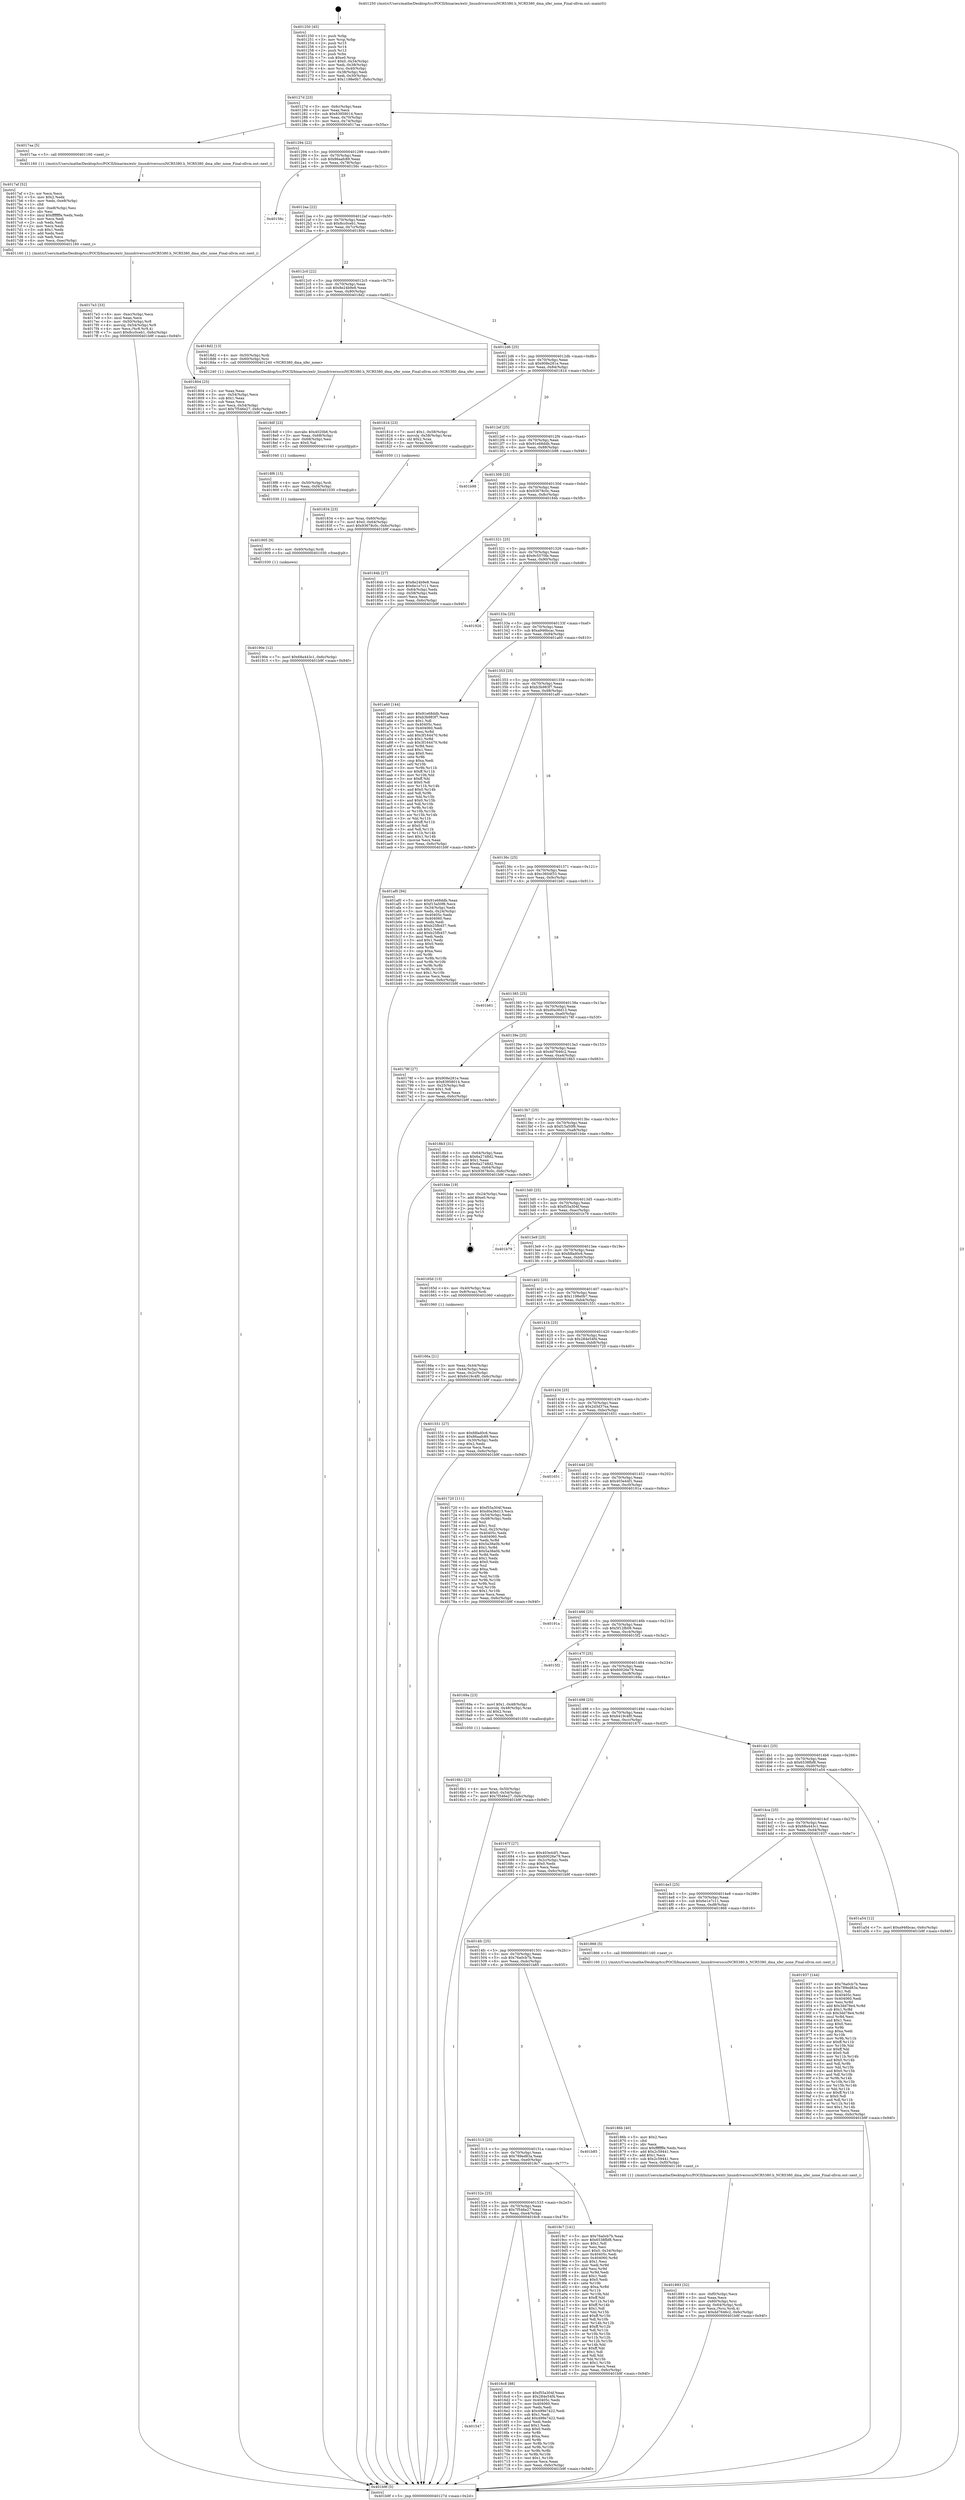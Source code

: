 digraph "0x401250" {
  label = "0x401250 (/mnt/c/Users/mathe/Desktop/tcc/POCII/binaries/extr_linuxdriversscsiNCR5380.h_NCR5380_dma_xfer_none_Final-ollvm.out::main(0))"
  labelloc = "t"
  node[shape=record]

  Entry [label="",width=0.3,height=0.3,shape=circle,fillcolor=black,style=filled]
  "0x40127d" [label="{
     0x40127d [23]\l
     | [instrs]\l
     &nbsp;&nbsp;0x40127d \<+3\>: mov -0x6c(%rbp),%eax\l
     &nbsp;&nbsp;0x401280 \<+2\>: mov %eax,%ecx\l
     &nbsp;&nbsp;0x401282 \<+6\>: sub $0x83958014,%ecx\l
     &nbsp;&nbsp;0x401288 \<+3\>: mov %eax,-0x70(%rbp)\l
     &nbsp;&nbsp;0x40128b \<+3\>: mov %ecx,-0x74(%rbp)\l
     &nbsp;&nbsp;0x40128e \<+6\>: je 00000000004017aa \<main+0x55a\>\l
  }"]
  "0x4017aa" [label="{
     0x4017aa [5]\l
     | [instrs]\l
     &nbsp;&nbsp;0x4017aa \<+5\>: call 0000000000401160 \<next_i\>\l
     | [calls]\l
     &nbsp;&nbsp;0x401160 \{1\} (/mnt/c/Users/mathe/Desktop/tcc/POCII/binaries/extr_linuxdriversscsiNCR5380.h_NCR5380_dma_xfer_none_Final-ollvm.out::next_i)\l
  }"]
  "0x401294" [label="{
     0x401294 [22]\l
     | [instrs]\l
     &nbsp;&nbsp;0x401294 \<+5\>: jmp 0000000000401299 \<main+0x49\>\l
     &nbsp;&nbsp;0x401299 \<+3\>: mov -0x70(%rbp),%eax\l
     &nbsp;&nbsp;0x40129c \<+5\>: sub $0x86aafc89,%eax\l
     &nbsp;&nbsp;0x4012a1 \<+3\>: mov %eax,-0x78(%rbp)\l
     &nbsp;&nbsp;0x4012a4 \<+6\>: je 000000000040156c \<main+0x31c\>\l
  }"]
  Exit [label="",width=0.3,height=0.3,shape=circle,fillcolor=black,style=filled,peripheries=2]
  "0x40156c" [label="{
     0x40156c\l
  }", style=dashed]
  "0x4012aa" [label="{
     0x4012aa [22]\l
     | [instrs]\l
     &nbsp;&nbsp;0x4012aa \<+5\>: jmp 00000000004012af \<main+0x5f\>\l
     &nbsp;&nbsp;0x4012af \<+3\>: mov -0x70(%rbp),%eax\l
     &nbsp;&nbsp;0x4012b2 \<+5\>: sub $0x8cc0ceb1,%eax\l
     &nbsp;&nbsp;0x4012b7 \<+3\>: mov %eax,-0x7c(%rbp)\l
     &nbsp;&nbsp;0x4012ba \<+6\>: je 0000000000401804 \<main+0x5b4\>\l
  }"]
  "0x40190e" [label="{
     0x40190e [12]\l
     | [instrs]\l
     &nbsp;&nbsp;0x40190e \<+7\>: movl $0x68a443c1,-0x6c(%rbp)\l
     &nbsp;&nbsp;0x401915 \<+5\>: jmp 0000000000401b9f \<main+0x94f\>\l
  }"]
  "0x401804" [label="{
     0x401804 [25]\l
     | [instrs]\l
     &nbsp;&nbsp;0x401804 \<+2\>: xor %eax,%eax\l
     &nbsp;&nbsp;0x401806 \<+3\>: mov -0x54(%rbp),%ecx\l
     &nbsp;&nbsp;0x401809 \<+3\>: sub $0x1,%eax\l
     &nbsp;&nbsp;0x40180c \<+2\>: sub %eax,%ecx\l
     &nbsp;&nbsp;0x40180e \<+3\>: mov %ecx,-0x54(%rbp)\l
     &nbsp;&nbsp;0x401811 \<+7\>: movl $0x7f546e27,-0x6c(%rbp)\l
     &nbsp;&nbsp;0x401818 \<+5\>: jmp 0000000000401b9f \<main+0x94f\>\l
  }"]
  "0x4012c0" [label="{
     0x4012c0 [22]\l
     | [instrs]\l
     &nbsp;&nbsp;0x4012c0 \<+5\>: jmp 00000000004012c5 \<main+0x75\>\l
     &nbsp;&nbsp;0x4012c5 \<+3\>: mov -0x70(%rbp),%eax\l
     &nbsp;&nbsp;0x4012c8 \<+5\>: sub $0x8e24b9e8,%eax\l
     &nbsp;&nbsp;0x4012cd \<+3\>: mov %eax,-0x80(%rbp)\l
     &nbsp;&nbsp;0x4012d0 \<+6\>: je 00000000004018d2 \<main+0x682\>\l
  }"]
  "0x401905" [label="{
     0x401905 [9]\l
     | [instrs]\l
     &nbsp;&nbsp;0x401905 \<+4\>: mov -0x60(%rbp),%rdi\l
     &nbsp;&nbsp;0x401909 \<+5\>: call 0000000000401030 \<free@plt\>\l
     | [calls]\l
     &nbsp;&nbsp;0x401030 \{1\} (unknown)\l
  }"]
  "0x4018d2" [label="{
     0x4018d2 [13]\l
     | [instrs]\l
     &nbsp;&nbsp;0x4018d2 \<+4\>: mov -0x50(%rbp),%rdi\l
     &nbsp;&nbsp;0x4018d6 \<+4\>: mov -0x60(%rbp),%rsi\l
     &nbsp;&nbsp;0x4018da \<+5\>: call 0000000000401240 \<NCR5380_dma_xfer_none\>\l
     | [calls]\l
     &nbsp;&nbsp;0x401240 \{1\} (/mnt/c/Users/mathe/Desktop/tcc/POCII/binaries/extr_linuxdriversscsiNCR5380.h_NCR5380_dma_xfer_none_Final-ollvm.out::NCR5380_dma_xfer_none)\l
  }"]
  "0x4012d6" [label="{
     0x4012d6 [25]\l
     | [instrs]\l
     &nbsp;&nbsp;0x4012d6 \<+5\>: jmp 00000000004012db \<main+0x8b\>\l
     &nbsp;&nbsp;0x4012db \<+3\>: mov -0x70(%rbp),%eax\l
     &nbsp;&nbsp;0x4012de \<+5\>: sub $0x908e281e,%eax\l
     &nbsp;&nbsp;0x4012e3 \<+6\>: mov %eax,-0x84(%rbp)\l
     &nbsp;&nbsp;0x4012e9 \<+6\>: je 000000000040181d \<main+0x5cd\>\l
  }"]
  "0x4018f6" [label="{
     0x4018f6 [15]\l
     | [instrs]\l
     &nbsp;&nbsp;0x4018f6 \<+4\>: mov -0x50(%rbp),%rdi\l
     &nbsp;&nbsp;0x4018fa \<+6\>: mov %eax,-0xf4(%rbp)\l
     &nbsp;&nbsp;0x401900 \<+5\>: call 0000000000401030 \<free@plt\>\l
     | [calls]\l
     &nbsp;&nbsp;0x401030 \{1\} (unknown)\l
  }"]
  "0x40181d" [label="{
     0x40181d [23]\l
     | [instrs]\l
     &nbsp;&nbsp;0x40181d \<+7\>: movl $0x1,-0x58(%rbp)\l
     &nbsp;&nbsp;0x401824 \<+4\>: movslq -0x58(%rbp),%rax\l
     &nbsp;&nbsp;0x401828 \<+4\>: shl $0x2,%rax\l
     &nbsp;&nbsp;0x40182c \<+3\>: mov %rax,%rdi\l
     &nbsp;&nbsp;0x40182f \<+5\>: call 0000000000401050 \<malloc@plt\>\l
     | [calls]\l
     &nbsp;&nbsp;0x401050 \{1\} (unknown)\l
  }"]
  "0x4012ef" [label="{
     0x4012ef [25]\l
     | [instrs]\l
     &nbsp;&nbsp;0x4012ef \<+5\>: jmp 00000000004012f4 \<main+0xa4\>\l
     &nbsp;&nbsp;0x4012f4 \<+3\>: mov -0x70(%rbp),%eax\l
     &nbsp;&nbsp;0x4012f7 \<+5\>: sub $0x91e68ddb,%eax\l
     &nbsp;&nbsp;0x4012fc \<+6\>: mov %eax,-0x88(%rbp)\l
     &nbsp;&nbsp;0x401302 \<+6\>: je 0000000000401b98 \<main+0x948\>\l
  }"]
  "0x4018df" [label="{
     0x4018df [23]\l
     | [instrs]\l
     &nbsp;&nbsp;0x4018df \<+10\>: movabs $0x4020b6,%rdi\l
     &nbsp;&nbsp;0x4018e9 \<+3\>: mov %eax,-0x68(%rbp)\l
     &nbsp;&nbsp;0x4018ec \<+3\>: mov -0x68(%rbp),%esi\l
     &nbsp;&nbsp;0x4018ef \<+2\>: mov $0x0,%al\l
     &nbsp;&nbsp;0x4018f1 \<+5\>: call 0000000000401040 \<printf@plt\>\l
     | [calls]\l
     &nbsp;&nbsp;0x401040 \{1\} (unknown)\l
  }"]
  "0x401b98" [label="{
     0x401b98\l
  }", style=dashed]
  "0x401308" [label="{
     0x401308 [25]\l
     | [instrs]\l
     &nbsp;&nbsp;0x401308 \<+5\>: jmp 000000000040130d \<main+0xbd\>\l
     &nbsp;&nbsp;0x40130d \<+3\>: mov -0x70(%rbp),%eax\l
     &nbsp;&nbsp;0x401310 \<+5\>: sub $0x93678c0c,%eax\l
     &nbsp;&nbsp;0x401315 \<+6\>: mov %eax,-0x8c(%rbp)\l
     &nbsp;&nbsp;0x40131b \<+6\>: je 000000000040184b \<main+0x5fb\>\l
  }"]
  "0x401893" [label="{
     0x401893 [32]\l
     | [instrs]\l
     &nbsp;&nbsp;0x401893 \<+6\>: mov -0xf0(%rbp),%ecx\l
     &nbsp;&nbsp;0x401899 \<+3\>: imul %eax,%ecx\l
     &nbsp;&nbsp;0x40189c \<+4\>: mov -0x60(%rbp),%rsi\l
     &nbsp;&nbsp;0x4018a0 \<+4\>: movslq -0x64(%rbp),%rdi\l
     &nbsp;&nbsp;0x4018a4 \<+3\>: mov %ecx,(%rsi,%rdi,4)\l
     &nbsp;&nbsp;0x4018a7 \<+7\>: movl $0xdd7646c2,-0x6c(%rbp)\l
     &nbsp;&nbsp;0x4018ae \<+5\>: jmp 0000000000401b9f \<main+0x94f\>\l
  }"]
  "0x40184b" [label="{
     0x40184b [27]\l
     | [instrs]\l
     &nbsp;&nbsp;0x40184b \<+5\>: mov $0x8e24b9e8,%eax\l
     &nbsp;&nbsp;0x401850 \<+5\>: mov $0x6e1e7c11,%ecx\l
     &nbsp;&nbsp;0x401855 \<+3\>: mov -0x64(%rbp),%edx\l
     &nbsp;&nbsp;0x401858 \<+3\>: cmp -0x58(%rbp),%edx\l
     &nbsp;&nbsp;0x40185b \<+3\>: cmovl %ecx,%eax\l
     &nbsp;&nbsp;0x40185e \<+3\>: mov %eax,-0x6c(%rbp)\l
     &nbsp;&nbsp;0x401861 \<+5\>: jmp 0000000000401b9f \<main+0x94f\>\l
  }"]
  "0x401321" [label="{
     0x401321 [25]\l
     | [instrs]\l
     &nbsp;&nbsp;0x401321 \<+5\>: jmp 0000000000401326 \<main+0xd6\>\l
     &nbsp;&nbsp;0x401326 \<+3\>: mov -0x70(%rbp),%eax\l
     &nbsp;&nbsp;0x401329 \<+5\>: sub $0x9c5570fe,%eax\l
     &nbsp;&nbsp;0x40132e \<+6\>: mov %eax,-0x90(%rbp)\l
     &nbsp;&nbsp;0x401334 \<+6\>: je 0000000000401926 \<main+0x6d6\>\l
  }"]
  "0x40186b" [label="{
     0x40186b [40]\l
     | [instrs]\l
     &nbsp;&nbsp;0x40186b \<+5\>: mov $0x2,%ecx\l
     &nbsp;&nbsp;0x401870 \<+1\>: cltd\l
     &nbsp;&nbsp;0x401871 \<+2\>: idiv %ecx\l
     &nbsp;&nbsp;0x401873 \<+6\>: imul $0xfffffffe,%edx,%ecx\l
     &nbsp;&nbsp;0x401879 \<+6\>: add $0x2c59441,%ecx\l
     &nbsp;&nbsp;0x40187f \<+3\>: add $0x1,%ecx\l
     &nbsp;&nbsp;0x401882 \<+6\>: sub $0x2c59441,%ecx\l
     &nbsp;&nbsp;0x401888 \<+6\>: mov %ecx,-0xf0(%rbp)\l
     &nbsp;&nbsp;0x40188e \<+5\>: call 0000000000401160 \<next_i\>\l
     | [calls]\l
     &nbsp;&nbsp;0x401160 \{1\} (/mnt/c/Users/mathe/Desktop/tcc/POCII/binaries/extr_linuxdriversscsiNCR5380.h_NCR5380_dma_xfer_none_Final-ollvm.out::next_i)\l
  }"]
  "0x401926" [label="{
     0x401926\l
  }", style=dashed]
  "0x40133a" [label="{
     0x40133a [25]\l
     | [instrs]\l
     &nbsp;&nbsp;0x40133a \<+5\>: jmp 000000000040133f \<main+0xef\>\l
     &nbsp;&nbsp;0x40133f \<+3\>: mov -0x70(%rbp),%eax\l
     &nbsp;&nbsp;0x401342 \<+5\>: sub $0xa946bcac,%eax\l
     &nbsp;&nbsp;0x401347 \<+6\>: mov %eax,-0x94(%rbp)\l
     &nbsp;&nbsp;0x40134d \<+6\>: je 0000000000401a60 \<main+0x810\>\l
  }"]
  "0x401834" [label="{
     0x401834 [23]\l
     | [instrs]\l
     &nbsp;&nbsp;0x401834 \<+4\>: mov %rax,-0x60(%rbp)\l
     &nbsp;&nbsp;0x401838 \<+7\>: movl $0x0,-0x64(%rbp)\l
     &nbsp;&nbsp;0x40183f \<+7\>: movl $0x93678c0c,-0x6c(%rbp)\l
     &nbsp;&nbsp;0x401846 \<+5\>: jmp 0000000000401b9f \<main+0x94f\>\l
  }"]
  "0x401a60" [label="{
     0x401a60 [144]\l
     | [instrs]\l
     &nbsp;&nbsp;0x401a60 \<+5\>: mov $0x91e68ddb,%eax\l
     &nbsp;&nbsp;0x401a65 \<+5\>: mov $0xb3b983f7,%ecx\l
     &nbsp;&nbsp;0x401a6a \<+2\>: mov $0x1,%dl\l
     &nbsp;&nbsp;0x401a6c \<+7\>: mov 0x40405c,%esi\l
     &nbsp;&nbsp;0x401a73 \<+7\>: mov 0x404060,%edi\l
     &nbsp;&nbsp;0x401a7a \<+3\>: mov %esi,%r8d\l
     &nbsp;&nbsp;0x401a7d \<+7\>: add $0x3f164470,%r8d\l
     &nbsp;&nbsp;0x401a84 \<+4\>: sub $0x1,%r8d\l
     &nbsp;&nbsp;0x401a88 \<+7\>: sub $0x3f164470,%r8d\l
     &nbsp;&nbsp;0x401a8f \<+4\>: imul %r8d,%esi\l
     &nbsp;&nbsp;0x401a93 \<+3\>: and $0x1,%esi\l
     &nbsp;&nbsp;0x401a96 \<+3\>: cmp $0x0,%esi\l
     &nbsp;&nbsp;0x401a99 \<+4\>: sete %r9b\l
     &nbsp;&nbsp;0x401a9d \<+3\>: cmp $0xa,%edi\l
     &nbsp;&nbsp;0x401aa0 \<+4\>: setl %r10b\l
     &nbsp;&nbsp;0x401aa4 \<+3\>: mov %r9b,%r11b\l
     &nbsp;&nbsp;0x401aa7 \<+4\>: xor $0xff,%r11b\l
     &nbsp;&nbsp;0x401aab \<+3\>: mov %r10b,%bl\l
     &nbsp;&nbsp;0x401aae \<+3\>: xor $0xff,%bl\l
     &nbsp;&nbsp;0x401ab1 \<+3\>: xor $0x0,%dl\l
     &nbsp;&nbsp;0x401ab4 \<+3\>: mov %r11b,%r14b\l
     &nbsp;&nbsp;0x401ab7 \<+4\>: and $0x0,%r14b\l
     &nbsp;&nbsp;0x401abb \<+3\>: and %dl,%r9b\l
     &nbsp;&nbsp;0x401abe \<+3\>: mov %bl,%r15b\l
     &nbsp;&nbsp;0x401ac1 \<+4\>: and $0x0,%r15b\l
     &nbsp;&nbsp;0x401ac5 \<+3\>: and %dl,%r10b\l
     &nbsp;&nbsp;0x401ac8 \<+3\>: or %r9b,%r14b\l
     &nbsp;&nbsp;0x401acb \<+3\>: or %r10b,%r15b\l
     &nbsp;&nbsp;0x401ace \<+3\>: xor %r15b,%r14b\l
     &nbsp;&nbsp;0x401ad1 \<+3\>: or %bl,%r11b\l
     &nbsp;&nbsp;0x401ad4 \<+4\>: xor $0xff,%r11b\l
     &nbsp;&nbsp;0x401ad8 \<+3\>: or $0x0,%dl\l
     &nbsp;&nbsp;0x401adb \<+3\>: and %dl,%r11b\l
     &nbsp;&nbsp;0x401ade \<+3\>: or %r11b,%r14b\l
     &nbsp;&nbsp;0x401ae1 \<+4\>: test $0x1,%r14b\l
     &nbsp;&nbsp;0x401ae5 \<+3\>: cmovne %ecx,%eax\l
     &nbsp;&nbsp;0x401ae8 \<+3\>: mov %eax,-0x6c(%rbp)\l
     &nbsp;&nbsp;0x401aeb \<+5\>: jmp 0000000000401b9f \<main+0x94f\>\l
  }"]
  "0x401353" [label="{
     0x401353 [25]\l
     | [instrs]\l
     &nbsp;&nbsp;0x401353 \<+5\>: jmp 0000000000401358 \<main+0x108\>\l
     &nbsp;&nbsp;0x401358 \<+3\>: mov -0x70(%rbp),%eax\l
     &nbsp;&nbsp;0x40135b \<+5\>: sub $0xb3b983f7,%eax\l
     &nbsp;&nbsp;0x401360 \<+6\>: mov %eax,-0x98(%rbp)\l
     &nbsp;&nbsp;0x401366 \<+6\>: je 0000000000401af0 \<main+0x8a0\>\l
  }"]
  "0x4017e3" [label="{
     0x4017e3 [33]\l
     | [instrs]\l
     &nbsp;&nbsp;0x4017e3 \<+6\>: mov -0xec(%rbp),%ecx\l
     &nbsp;&nbsp;0x4017e9 \<+3\>: imul %eax,%ecx\l
     &nbsp;&nbsp;0x4017ec \<+4\>: mov -0x50(%rbp),%r8\l
     &nbsp;&nbsp;0x4017f0 \<+4\>: movslq -0x54(%rbp),%r9\l
     &nbsp;&nbsp;0x4017f4 \<+4\>: mov %ecx,(%r8,%r9,4)\l
     &nbsp;&nbsp;0x4017f8 \<+7\>: movl $0x8cc0ceb1,-0x6c(%rbp)\l
     &nbsp;&nbsp;0x4017ff \<+5\>: jmp 0000000000401b9f \<main+0x94f\>\l
  }"]
  "0x401af0" [label="{
     0x401af0 [94]\l
     | [instrs]\l
     &nbsp;&nbsp;0x401af0 \<+5\>: mov $0x91e68ddb,%eax\l
     &nbsp;&nbsp;0x401af5 \<+5\>: mov $0xf15a50f6,%ecx\l
     &nbsp;&nbsp;0x401afa \<+3\>: mov -0x34(%rbp),%edx\l
     &nbsp;&nbsp;0x401afd \<+3\>: mov %edx,-0x24(%rbp)\l
     &nbsp;&nbsp;0x401b00 \<+7\>: mov 0x40405c,%edx\l
     &nbsp;&nbsp;0x401b07 \<+7\>: mov 0x404060,%esi\l
     &nbsp;&nbsp;0x401b0e \<+2\>: mov %edx,%edi\l
     &nbsp;&nbsp;0x401b10 \<+6\>: sub $0xb25fb457,%edi\l
     &nbsp;&nbsp;0x401b16 \<+3\>: sub $0x1,%edi\l
     &nbsp;&nbsp;0x401b19 \<+6\>: add $0xb25fb457,%edi\l
     &nbsp;&nbsp;0x401b1f \<+3\>: imul %edi,%edx\l
     &nbsp;&nbsp;0x401b22 \<+3\>: and $0x1,%edx\l
     &nbsp;&nbsp;0x401b25 \<+3\>: cmp $0x0,%edx\l
     &nbsp;&nbsp;0x401b28 \<+4\>: sete %r8b\l
     &nbsp;&nbsp;0x401b2c \<+3\>: cmp $0xa,%esi\l
     &nbsp;&nbsp;0x401b2f \<+4\>: setl %r9b\l
     &nbsp;&nbsp;0x401b33 \<+3\>: mov %r8b,%r10b\l
     &nbsp;&nbsp;0x401b36 \<+3\>: and %r9b,%r10b\l
     &nbsp;&nbsp;0x401b39 \<+3\>: xor %r9b,%r8b\l
     &nbsp;&nbsp;0x401b3c \<+3\>: or %r8b,%r10b\l
     &nbsp;&nbsp;0x401b3f \<+4\>: test $0x1,%r10b\l
     &nbsp;&nbsp;0x401b43 \<+3\>: cmovne %ecx,%eax\l
     &nbsp;&nbsp;0x401b46 \<+3\>: mov %eax,-0x6c(%rbp)\l
     &nbsp;&nbsp;0x401b49 \<+5\>: jmp 0000000000401b9f \<main+0x94f\>\l
  }"]
  "0x40136c" [label="{
     0x40136c [25]\l
     | [instrs]\l
     &nbsp;&nbsp;0x40136c \<+5\>: jmp 0000000000401371 \<main+0x121\>\l
     &nbsp;&nbsp;0x401371 \<+3\>: mov -0x70(%rbp),%eax\l
     &nbsp;&nbsp;0x401374 \<+5\>: sub $0xc3604f33,%eax\l
     &nbsp;&nbsp;0x401379 \<+6\>: mov %eax,-0x9c(%rbp)\l
     &nbsp;&nbsp;0x40137f \<+6\>: je 0000000000401b61 \<main+0x911\>\l
  }"]
  "0x4017af" [label="{
     0x4017af [52]\l
     | [instrs]\l
     &nbsp;&nbsp;0x4017af \<+2\>: xor %ecx,%ecx\l
     &nbsp;&nbsp;0x4017b1 \<+5\>: mov $0x2,%edx\l
     &nbsp;&nbsp;0x4017b6 \<+6\>: mov %edx,-0xe8(%rbp)\l
     &nbsp;&nbsp;0x4017bc \<+1\>: cltd\l
     &nbsp;&nbsp;0x4017bd \<+6\>: mov -0xe8(%rbp),%esi\l
     &nbsp;&nbsp;0x4017c3 \<+2\>: idiv %esi\l
     &nbsp;&nbsp;0x4017c5 \<+6\>: imul $0xfffffffe,%edx,%edx\l
     &nbsp;&nbsp;0x4017cb \<+2\>: mov %ecx,%edi\l
     &nbsp;&nbsp;0x4017cd \<+2\>: sub %edx,%edi\l
     &nbsp;&nbsp;0x4017cf \<+2\>: mov %ecx,%edx\l
     &nbsp;&nbsp;0x4017d1 \<+3\>: sub $0x1,%edx\l
     &nbsp;&nbsp;0x4017d4 \<+2\>: add %edx,%edi\l
     &nbsp;&nbsp;0x4017d6 \<+2\>: sub %edi,%ecx\l
     &nbsp;&nbsp;0x4017d8 \<+6\>: mov %ecx,-0xec(%rbp)\l
     &nbsp;&nbsp;0x4017de \<+5\>: call 0000000000401160 \<next_i\>\l
     | [calls]\l
     &nbsp;&nbsp;0x401160 \{1\} (/mnt/c/Users/mathe/Desktop/tcc/POCII/binaries/extr_linuxdriversscsiNCR5380.h_NCR5380_dma_xfer_none_Final-ollvm.out::next_i)\l
  }"]
  "0x401b61" [label="{
     0x401b61\l
  }", style=dashed]
  "0x401385" [label="{
     0x401385 [25]\l
     | [instrs]\l
     &nbsp;&nbsp;0x401385 \<+5\>: jmp 000000000040138a \<main+0x13a\>\l
     &nbsp;&nbsp;0x40138a \<+3\>: mov -0x70(%rbp),%eax\l
     &nbsp;&nbsp;0x40138d \<+5\>: sub $0xd0a36d13,%eax\l
     &nbsp;&nbsp;0x401392 \<+6\>: mov %eax,-0xa0(%rbp)\l
     &nbsp;&nbsp;0x401398 \<+6\>: je 000000000040178f \<main+0x53f\>\l
  }"]
  "0x401547" [label="{
     0x401547\l
  }", style=dashed]
  "0x40178f" [label="{
     0x40178f [27]\l
     | [instrs]\l
     &nbsp;&nbsp;0x40178f \<+5\>: mov $0x908e281e,%eax\l
     &nbsp;&nbsp;0x401794 \<+5\>: mov $0x83958014,%ecx\l
     &nbsp;&nbsp;0x401799 \<+3\>: mov -0x25(%rbp),%dl\l
     &nbsp;&nbsp;0x40179c \<+3\>: test $0x1,%dl\l
     &nbsp;&nbsp;0x40179f \<+3\>: cmovne %ecx,%eax\l
     &nbsp;&nbsp;0x4017a2 \<+3\>: mov %eax,-0x6c(%rbp)\l
     &nbsp;&nbsp;0x4017a5 \<+5\>: jmp 0000000000401b9f \<main+0x94f\>\l
  }"]
  "0x40139e" [label="{
     0x40139e [25]\l
     | [instrs]\l
     &nbsp;&nbsp;0x40139e \<+5\>: jmp 00000000004013a3 \<main+0x153\>\l
     &nbsp;&nbsp;0x4013a3 \<+3\>: mov -0x70(%rbp),%eax\l
     &nbsp;&nbsp;0x4013a6 \<+5\>: sub $0xdd7646c2,%eax\l
     &nbsp;&nbsp;0x4013ab \<+6\>: mov %eax,-0xa4(%rbp)\l
     &nbsp;&nbsp;0x4013b1 \<+6\>: je 00000000004018b3 \<main+0x663\>\l
  }"]
  "0x4016c8" [label="{
     0x4016c8 [88]\l
     | [instrs]\l
     &nbsp;&nbsp;0x4016c8 \<+5\>: mov $0xf55a304f,%eax\l
     &nbsp;&nbsp;0x4016cd \<+5\>: mov $0x284e54f4,%ecx\l
     &nbsp;&nbsp;0x4016d2 \<+7\>: mov 0x40405c,%edx\l
     &nbsp;&nbsp;0x4016d9 \<+7\>: mov 0x404060,%esi\l
     &nbsp;&nbsp;0x4016e0 \<+2\>: mov %edx,%edi\l
     &nbsp;&nbsp;0x4016e2 \<+6\>: sub $0x499e7422,%edi\l
     &nbsp;&nbsp;0x4016e8 \<+3\>: sub $0x1,%edi\l
     &nbsp;&nbsp;0x4016eb \<+6\>: add $0x499e7422,%edi\l
     &nbsp;&nbsp;0x4016f1 \<+3\>: imul %edi,%edx\l
     &nbsp;&nbsp;0x4016f4 \<+3\>: and $0x1,%edx\l
     &nbsp;&nbsp;0x4016f7 \<+3\>: cmp $0x0,%edx\l
     &nbsp;&nbsp;0x4016fa \<+4\>: sete %r8b\l
     &nbsp;&nbsp;0x4016fe \<+3\>: cmp $0xa,%esi\l
     &nbsp;&nbsp;0x401701 \<+4\>: setl %r9b\l
     &nbsp;&nbsp;0x401705 \<+3\>: mov %r8b,%r10b\l
     &nbsp;&nbsp;0x401708 \<+3\>: and %r9b,%r10b\l
     &nbsp;&nbsp;0x40170b \<+3\>: xor %r9b,%r8b\l
     &nbsp;&nbsp;0x40170e \<+3\>: or %r8b,%r10b\l
     &nbsp;&nbsp;0x401711 \<+4\>: test $0x1,%r10b\l
     &nbsp;&nbsp;0x401715 \<+3\>: cmovne %ecx,%eax\l
     &nbsp;&nbsp;0x401718 \<+3\>: mov %eax,-0x6c(%rbp)\l
     &nbsp;&nbsp;0x40171b \<+5\>: jmp 0000000000401b9f \<main+0x94f\>\l
  }"]
  "0x4018b3" [label="{
     0x4018b3 [31]\l
     | [instrs]\l
     &nbsp;&nbsp;0x4018b3 \<+3\>: mov -0x64(%rbp),%eax\l
     &nbsp;&nbsp;0x4018b6 \<+5\>: sub $0x6a2748d2,%eax\l
     &nbsp;&nbsp;0x4018bb \<+3\>: add $0x1,%eax\l
     &nbsp;&nbsp;0x4018be \<+5\>: add $0x6a2748d2,%eax\l
     &nbsp;&nbsp;0x4018c3 \<+3\>: mov %eax,-0x64(%rbp)\l
     &nbsp;&nbsp;0x4018c6 \<+7\>: movl $0x93678c0c,-0x6c(%rbp)\l
     &nbsp;&nbsp;0x4018cd \<+5\>: jmp 0000000000401b9f \<main+0x94f\>\l
  }"]
  "0x4013b7" [label="{
     0x4013b7 [25]\l
     | [instrs]\l
     &nbsp;&nbsp;0x4013b7 \<+5\>: jmp 00000000004013bc \<main+0x16c\>\l
     &nbsp;&nbsp;0x4013bc \<+3\>: mov -0x70(%rbp),%eax\l
     &nbsp;&nbsp;0x4013bf \<+5\>: sub $0xf15a50f6,%eax\l
     &nbsp;&nbsp;0x4013c4 \<+6\>: mov %eax,-0xa8(%rbp)\l
     &nbsp;&nbsp;0x4013ca \<+6\>: je 0000000000401b4e \<main+0x8fe\>\l
  }"]
  "0x40152e" [label="{
     0x40152e [25]\l
     | [instrs]\l
     &nbsp;&nbsp;0x40152e \<+5\>: jmp 0000000000401533 \<main+0x2e3\>\l
     &nbsp;&nbsp;0x401533 \<+3\>: mov -0x70(%rbp),%eax\l
     &nbsp;&nbsp;0x401536 \<+5\>: sub $0x7f546e27,%eax\l
     &nbsp;&nbsp;0x40153b \<+6\>: mov %eax,-0xe4(%rbp)\l
     &nbsp;&nbsp;0x401541 \<+6\>: je 00000000004016c8 \<main+0x478\>\l
  }"]
  "0x401b4e" [label="{
     0x401b4e [19]\l
     | [instrs]\l
     &nbsp;&nbsp;0x401b4e \<+3\>: mov -0x24(%rbp),%eax\l
     &nbsp;&nbsp;0x401b51 \<+7\>: add $0xe0,%rsp\l
     &nbsp;&nbsp;0x401b58 \<+1\>: pop %rbx\l
     &nbsp;&nbsp;0x401b59 \<+2\>: pop %r12\l
     &nbsp;&nbsp;0x401b5b \<+2\>: pop %r14\l
     &nbsp;&nbsp;0x401b5d \<+2\>: pop %r15\l
     &nbsp;&nbsp;0x401b5f \<+1\>: pop %rbp\l
     &nbsp;&nbsp;0x401b60 \<+1\>: ret\l
  }"]
  "0x4013d0" [label="{
     0x4013d0 [25]\l
     | [instrs]\l
     &nbsp;&nbsp;0x4013d0 \<+5\>: jmp 00000000004013d5 \<main+0x185\>\l
     &nbsp;&nbsp;0x4013d5 \<+3\>: mov -0x70(%rbp),%eax\l
     &nbsp;&nbsp;0x4013d8 \<+5\>: sub $0xf55a304f,%eax\l
     &nbsp;&nbsp;0x4013dd \<+6\>: mov %eax,-0xac(%rbp)\l
     &nbsp;&nbsp;0x4013e3 \<+6\>: je 0000000000401b79 \<main+0x929\>\l
  }"]
  "0x4019c7" [label="{
     0x4019c7 [141]\l
     | [instrs]\l
     &nbsp;&nbsp;0x4019c7 \<+5\>: mov $0x76a0cb7b,%eax\l
     &nbsp;&nbsp;0x4019cc \<+5\>: mov $0x6538fbf8,%ecx\l
     &nbsp;&nbsp;0x4019d1 \<+2\>: mov $0x1,%dl\l
     &nbsp;&nbsp;0x4019d3 \<+2\>: xor %esi,%esi\l
     &nbsp;&nbsp;0x4019d5 \<+7\>: movl $0x0,-0x34(%rbp)\l
     &nbsp;&nbsp;0x4019dc \<+7\>: mov 0x40405c,%edi\l
     &nbsp;&nbsp;0x4019e3 \<+8\>: mov 0x404060,%r8d\l
     &nbsp;&nbsp;0x4019eb \<+3\>: sub $0x1,%esi\l
     &nbsp;&nbsp;0x4019ee \<+3\>: mov %edi,%r9d\l
     &nbsp;&nbsp;0x4019f1 \<+3\>: add %esi,%r9d\l
     &nbsp;&nbsp;0x4019f4 \<+4\>: imul %r9d,%edi\l
     &nbsp;&nbsp;0x4019f8 \<+3\>: and $0x1,%edi\l
     &nbsp;&nbsp;0x4019fb \<+3\>: cmp $0x0,%edi\l
     &nbsp;&nbsp;0x4019fe \<+4\>: sete %r10b\l
     &nbsp;&nbsp;0x401a02 \<+4\>: cmp $0xa,%r8d\l
     &nbsp;&nbsp;0x401a06 \<+4\>: setl %r11b\l
     &nbsp;&nbsp;0x401a0a \<+3\>: mov %r10b,%bl\l
     &nbsp;&nbsp;0x401a0d \<+3\>: xor $0xff,%bl\l
     &nbsp;&nbsp;0x401a10 \<+3\>: mov %r11b,%r14b\l
     &nbsp;&nbsp;0x401a13 \<+4\>: xor $0xff,%r14b\l
     &nbsp;&nbsp;0x401a17 \<+3\>: xor $0x1,%dl\l
     &nbsp;&nbsp;0x401a1a \<+3\>: mov %bl,%r15b\l
     &nbsp;&nbsp;0x401a1d \<+4\>: and $0xff,%r15b\l
     &nbsp;&nbsp;0x401a21 \<+3\>: and %dl,%r10b\l
     &nbsp;&nbsp;0x401a24 \<+3\>: mov %r14b,%r12b\l
     &nbsp;&nbsp;0x401a27 \<+4\>: and $0xff,%r12b\l
     &nbsp;&nbsp;0x401a2b \<+3\>: and %dl,%r11b\l
     &nbsp;&nbsp;0x401a2e \<+3\>: or %r10b,%r15b\l
     &nbsp;&nbsp;0x401a31 \<+3\>: or %r11b,%r12b\l
     &nbsp;&nbsp;0x401a34 \<+3\>: xor %r12b,%r15b\l
     &nbsp;&nbsp;0x401a37 \<+3\>: or %r14b,%bl\l
     &nbsp;&nbsp;0x401a3a \<+3\>: xor $0xff,%bl\l
     &nbsp;&nbsp;0x401a3d \<+3\>: or $0x1,%dl\l
     &nbsp;&nbsp;0x401a40 \<+2\>: and %dl,%bl\l
     &nbsp;&nbsp;0x401a42 \<+3\>: or %bl,%r15b\l
     &nbsp;&nbsp;0x401a45 \<+4\>: test $0x1,%r15b\l
     &nbsp;&nbsp;0x401a49 \<+3\>: cmovne %ecx,%eax\l
     &nbsp;&nbsp;0x401a4c \<+3\>: mov %eax,-0x6c(%rbp)\l
     &nbsp;&nbsp;0x401a4f \<+5\>: jmp 0000000000401b9f \<main+0x94f\>\l
  }"]
  "0x401b79" [label="{
     0x401b79\l
  }", style=dashed]
  "0x4013e9" [label="{
     0x4013e9 [25]\l
     | [instrs]\l
     &nbsp;&nbsp;0x4013e9 \<+5\>: jmp 00000000004013ee \<main+0x19e\>\l
     &nbsp;&nbsp;0x4013ee \<+3\>: mov -0x70(%rbp),%eax\l
     &nbsp;&nbsp;0x4013f1 \<+5\>: sub $0xfdfad0c6,%eax\l
     &nbsp;&nbsp;0x4013f6 \<+6\>: mov %eax,-0xb0(%rbp)\l
     &nbsp;&nbsp;0x4013fc \<+6\>: je 000000000040165d \<main+0x40d\>\l
  }"]
  "0x401515" [label="{
     0x401515 [25]\l
     | [instrs]\l
     &nbsp;&nbsp;0x401515 \<+5\>: jmp 000000000040151a \<main+0x2ca\>\l
     &nbsp;&nbsp;0x40151a \<+3\>: mov -0x70(%rbp),%eax\l
     &nbsp;&nbsp;0x40151d \<+5\>: sub $0x789ed83a,%eax\l
     &nbsp;&nbsp;0x401522 \<+6\>: mov %eax,-0xe0(%rbp)\l
     &nbsp;&nbsp;0x401528 \<+6\>: je 00000000004019c7 \<main+0x777\>\l
  }"]
  "0x40165d" [label="{
     0x40165d [13]\l
     | [instrs]\l
     &nbsp;&nbsp;0x40165d \<+4\>: mov -0x40(%rbp),%rax\l
     &nbsp;&nbsp;0x401661 \<+4\>: mov 0x8(%rax),%rdi\l
     &nbsp;&nbsp;0x401665 \<+5\>: call 0000000000401060 \<atoi@plt\>\l
     | [calls]\l
     &nbsp;&nbsp;0x401060 \{1\} (unknown)\l
  }"]
  "0x401402" [label="{
     0x401402 [25]\l
     | [instrs]\l
     &nbsp;&nbsp;0x401402 \<+5\>: jmp 0000000000401407 \<main+0x1b7\>\l
     &nbsp;&nbsp;0x401407 \<+3\>: mov -0x70(%rbp),%eax\l
     &nbsp;&nbsp;0x40140a \<+5\>: sub $0x1198e0b7,%eax\l
     &nbsp;&nbsp;0x40140f \<+6\>: mov %eax,-0xb4(%rbp)\l
     &nbsp;&nbsp;0x401415 \<+6\>: je 0000000000401551 \<main+0x301\>\l
  }"]
  "0x401b85" [label="{
     0x401b85\l
  }", style=dashed]
  "0x401551" [label="{
     0x401551 [27]\l
     | [instrs]\l
     &nbsp;&nbsp;0x401551 \<+5\>: mov $0xfdfad0c6,%eax\l
     &nbsp;&nbsp;0x401556 \<+5\>: mov $0x86aafc89,%ecx\l
     &nbsp;&nbsp;0x40155b \<+3\>: mov -0x30(%rbp),%edx\l
     &nbsp;&nbsp;0x40155e \<+3\>: cmp $0x2,%edx\l
     &nbsp;&nbsp;0x401561 \<+3\>: cmovne %ecx,%eax\l
     &nbsp;&nbsp;0x401564 \<+3\>: mov %eax,-0x6c(%rbp)\l
     &nbsp;&nbsp;0x401567 \<+5\>: jmp 0000000000401b9f \<main+0x94f\>\l
  }"]
  "0x40141b" [label="{
     0x40141b [25]\l
     | [instrs]\l
     &nbsp;&nbsp;0x40141b \<+5\>: jmp 0000000000401420 \<main+0x1d0\>\l
     &nbsp;&nbsp;0x401420 \<+3\>: mov -0x70(%rbp),%eax\l
     &nbsp;&nbsp;0x401423 \<+5\>: sub $0x284e54f4,%eax\l
     &nbsp;&nbsp;0x401428 \<+6\>: mov %eax,-0xb8(%rbp)\l
     &nbsp;&nbsp;0x40142e \<+6\>: je 0000000000401720 \<main+0x4d0\>\l
  }"]
  "0x401b9f" [label="{
     0x401b9f [5]\l
     | [instrs]\l
     &nbsp;&nbsp;0x401b9f \<+5\>: jmp 000000000040127d \<main+0x2d\>\l
  }"]
  "0x401250" [label="{
     0x401250 [45]\l
     | [instrs]\l
     &nbsp;&nbsp;0x401250 \<+1\>: push %rbp\l
     &nbsp;&nbsp;0x401251 \<+3\>: mov %rsp,%rbp\l
     &nbsp;&nbsp;0x401254 \<+2\>: push %r15\l
     &nbsp;&nbsp;0x401256 \<+2\>: push %r14\l
     &nbsp;&nbsp;0x401258 \<+2\>: push %r12\l
     &nbsp;&nbsp;0x40125a \<+1\>: push %rbx\l
     &nbsp;&nbsp;0x40125b \<+7\>: sub $0xe0,%rsp\l
     &nbsp;&nbsp;0x401262 \<+7\>: movl $0x0,-0x34(%rbp)\l
     &nbsp;&nbsp;0x401269 \<+3\>: mov %edi,-0x38(%rbp)\l
     &nbsp;&nbsp;0x40126c \<+4\>: mov %rsi,-0x40(%rbp)\l
     &nbsp;&nbsp;0x401270 \<+3\>: mov -0x38(%rbp),%edi\l
     &nbsp;&nbsp;0x401273 \<+3\>: mov %edi,-0x30(%rbp)\l
     &nbsp;&nbsp;0x401276 \<+7\>: movl $0x1198e0b7,-0x6c(%rbp)\l
  }"]
  "0x40166a" [label="{
     0x40166a [21]\l
     | [instrs]\l
     &nbsp;&nbsp;0x40166a \<+3\>: mov %eax,-0x44(%rbp)\l
     &nbsp;&nbsp;0x40166d \<+3\>: mov -0x44(%rbp),%eax\l
     &nbsp;&nbsp;0x401670 \<+3\>: mov %eax,-0x2c(%rbp)\l
     &nbsp;&nbsp;0x401673 \<+7\>: movl $0x6419c4f0,-0x6c(%rbp)\l
     &nbsp;&nbsp;0x40167a \<+5\>: jmp 0000000000401b9f \<main+0x94f\>\l
  }"]
  "0x4014fc" [label="{
     0x4014fc [25]\l
     | [instrs]\l
     &nbsp;&nbsp;0x4014fc \<+5\>: jmp 0000000000401501 \<main+0x2b1\>\l
     &nbsp;&nbsp;0x401501 \<+3\>: mov -0x70(%rbp),%eax\l
     &nbsp;&nbsp;0x401504 \<+5\>: sub $0x76a0cb7b,%eax\l
     &nbsp;&nbsp;0x401509 \<+6\>: mov %eax,-0xdc(%rbp)\l
     &nbsp;&nbsp;0x40150f \<+6\>: je 0000000000401b85 \<main+0x935\>\l
  }"]
  "0x401720" [label="{
     0x401720 [111]\l
     | [instrs]\l
     &nbsp;&nbsp;0x401720 \<+5\>: mov $0xf55a304f,%eax\l
     &nbsp;&nbsp;0x401725 \<+5\>: mov $0xd0a36d13,%ecx\l
     &nbsp;&nbsp;0x40172a \<+3\>: mov -0x54(%rbp),%edx\l
     &nbsp;&nbsp;0x40172d \<+3\>: cmp -0x48(%rbp),%edx\l
     &nbsp;&nbsp;0x401730 \<+4\>: setl %sil\l
     &nbsp;&nbsp;0x401734 \<+4\>: and $0x1,%sil\l
     &nbsp;&nbsp;0x401738 \<+4\>: mov %sil,-0x25(%rbp)\l
     &nbsp;&nbsp;0x40173c \<+7\>: mov 0x40405c,%edx\l
     &nbsp;&nbsp;0x401743 \<+7\>: mov 0x404060,%edi\l
     &nbsp;&nbsp;0x40174a \<+3\>: mov %edx,%r8d\l
     &nbsp;&nbsp;0x40174d \<+7\>: sub $0x5a38a0b,%r8d\l
     &nbsp;&nbsp;0x401754 \<+4\>: sub $0x1,%r8d\l
     &nbsp;&nbsp;0x401758 \<+7\>: add $0x5a38a0b,%r8d\l
     &nbsp;&nbsp;0x40175f \<+4\>: imul %r8d,%edx\l
     &nbsp;&nbsp;0x401763 \<+3\>: and $0x1,%edx\l
     &nbsp;&nbsp;0x401766 \<+3\>: cmp $0x0,%edx\l
     &nbsp;&nbsp;0x401769 \<+4\>: sete %sil\l
     &nbsp;&nbsp;0x40176d \<+3\>: cmp $0xa,%edi\l
     &nbsp;&nbsp;0x401770 \<+4\>: setl %r9b\l
     &nbsp;&nbsp;0x401774 \<+3\>: mov %sil,%r10b\l
     &nbsp;&nbsp;0x401777 \<+3\>: and %r9b,%r10b\l
     &nbsp;&nbsp;0x40177a \<+3\>: xor %r9b,%sil\l
     &nbsp;&nbsp;0x40177d \<+3\>: or %sil,%r10b\l
     &nbsp;&nbsp;0x401780 \<+4\>: test $0x1,%r10b\l
     &nbsp;&nbsp;0x401784 \<+3\>: cmovne %ecx,%eax\l
     &nbsp;&nbsp;0x401787 \<+3\>: mov %eax,-0x6c(%rbp)\l
     &nbsp;&nbsp;0x40178a \<+5\>: jmp 0000000000401b9f \<main+0x94f\>\l
  }"]
  "0x401434" [label="{
     0x401434 [25]\l
     | [instrs]\l
     &nbsp;&nbsp;0x401434 \<+5\>: jmp 0000000000401439 \<main+0x1e9\>\l
     &nbsp;&nbsp;0x401439 \<+3\>: mov -0x70(%rbp),%eax\l
     &nbsp;&nbsp;0x40143c \<+5\>: sub $0x2d3d37ea,%eax\l
     &nbsp;&nbsp;0x401441 \<+6\>: mov %eax,-0xbc(%rbp)\l
     &nbsp;&nbsp;0x401447 \<+6\>: je 0000000000401651 \<main+0x401\>\l
  }"]
  "0x401866" [label="{
     0x401866 [5]\l
     | [instrs]\l
     &nbsp;&nbsp;0x401866 \<+5\>: call 0000000000401160 \<next_i\>\l
     | [calls]\l
     &nbsp;&nbsp;0x401160 \{1\} (/mnt/c/Users/mathe/Desktop/tcc/POCII/binaries/extr_linuxdriversscsiNCR5380.h_NCR5380_dma_xfer_none_Final-ollvm.out::next_i)\l
  }"]
  "0x401651" [label="{
     0x401651\l
  }", style=dashed]
  "0x40144d" [label="{
     0x40144d [25]\l
     | [instrs]\l
     &nbsp;&nbsp;0x40144d \<+5\>: jmp 0000000000401452 \<main+0x202\>\l
     &nbsp;&nbsp;0x401452 \<+3\>: mov -0x70(%rbp),%eax\l
     &nbsp;&nbsp;0x401455 \<+5\>: sub $0x403e44f1,%eax\l
     &nbsp;&nbsp;0x40145a \<+6\>: mov %eax,-0xc0(%rbp)\l
     &nbsp;&nbsp;0x401460 \<+6\>: je 000000000040191a \<main+0x6ca\>\l
  }"]
  "0x4014e3" [label="{
     0x4014e3 [25]\l
     | [instrs]\l
     &nbsp;&nbsp;0x4014e3 \<+5\>: jmp 00000000004014e8 \<main+0x298\>\l
     &nbsp;&nbsp;0x4014e8 \<+3\>: mov -0x70(%rbp),%eax\l
     &nbsp;&nbsp;0x4014eb \<+5\>: sub $0x6e1e7c11,%eax\l
     &nbsp;&nbsp;0x4014f0 \<+6\>: mov %eax,-0xd8(%rbp)\l
     &nbsp;&nbsp;0x4014f6 \<+6\>: je 0000000000401866 \<main+0x616\>\l
  }"]
  "0x40191a" [label="{
     0x40191a\l
  }", style=dashed]
  "0x401466" [label="{
     0x401466 [25]\l
     | [instrs]\l
     &nbsp;&nbsp;0x401466 \<+5\>: jmp 000000000040146b \<main+0x21b\>\l
     &nbsp;&nbsp;0x40146b \<+3\>: mov -0x70(%rbp),%eax\l
     &nbsp;&nbsp;0x40146e \<+5\>: sub $0x5f12fb09,%eax\l
     &nbsp;&nbsp;0x401473 \<+6\>: mov %eax,-0xc4(%rbp)\l
     &nbsp;&nbsp;0x401479 \<+6\>: je 00000000004015f2 \<main+0x3a2\>\l
  }"]
  "0x401937" [label="{
     0x401937 [144]\l
     | [instrs]\l
     &nbsp;&nbsp;0x401937 \<+5\>: mov $0x76a0cb7b,%eax\l
     &nbsp;&nbsp;0x40193c \<+5\>: mov $0x789ed83a,%ecx\l
     &nbsp;&nbsp;0x401941 \<+2\>: mov $0x1,%dl\l
     &nbsp;&nbsp;0x401943 \<+7\>: mov 0x40405c,%esi\l
     &nbsp;&nbsp;0x40194a \<+7\>: mov 0x404060,%edi\l
     &nbsp;&nbsp;0x401951 \<+3\>: mov %esi,%r8d\l
     &nbsp;&nbsp;0x401954 \<+7\>: add $0x3dd78e4,%r8d\l
     &nbsp;&nbsp;0x40195b \<+4\>: sub $0x1,%r8d\l
     &nbsp;&nbsp;0x40195f \<+7\>: sub $0x3dd78e4,%r8d\l
     &nbsp;&nbsp;0x401966 \<+4\>: imul %r8d,%esi\l
     &nbsp;&nbsp;0x40196a \<+3\>: and $0x1,%esi\l
     &nbsp;&nbsp;0x40196d \<+3\>: cmp $0x0,%esi\l
     &nbsp;&nbsp;0x401970 \<+4\>: sete %r9b\l
     &nbsp;&nbsp;0x401974 \<+3\>: cmp $0xa,%edi\l
     &nbsp;&nbsp;0x401977 \<+4\>: setl %r10b\l
     &nbsp;&nbsp;0x40197b \<+3\>: mov %r9b,%r11b\l
     &nbsp;&nbsp;0x40197e \<+4\>: xor $0xff,%r11b\l
     &nbsp;&nbsp;0x401982 \<+3\>: mov %r10b,%bl\l
     &nbsp;&nbsp;0x401985 \<+3\>: xor $0xff,%bl\l
     &nbsp;&nbsp;0x401988 \<+3\>: xor $0x0,%dl\l
     &nbsp;&nbsp;0x40198b \<+3\>: mov %r11b,%r14b\l
     &nbsp;&nbsp;0x40198e \<+4\>: and $0x0,%r14b\l
     &nbsp;&nbsp;0x401992 \<+3\>: and %dl,%r9b\l
     &nbsp;&nbsp;0x401995 \<+3\>: mov %bl,%r15b\l
     &nbsp;&nbsp;0x401998 \<+4\>: and $0x0,%r15b\l
     &nbsp;&nbsp;0x40199c \<+3\>: and %dl,%r10b\l
     &nbsp;&nbsp;0x40199f \<+3\>: or %r9b,%r14b\l
     &nbsp;&nbsp;0x4019a2 \<+3\>: or %r10b,%r15b\l
     &nbsp;&nbsp;0x4019a5 \<+3\>: xor %r15b,%r14b\l
     &nbsp;&nbsp;0x4019a8 \<+3\>: or %bl,%r11b\l
     &nbsp;&nbsp;0x4019ab \<+4\>: xor $0xff,%r11b\l
     &nbsp;&nbsp;0x4019af \<+3\>: or $0x0,%dl\l
     &nbsp;&nbsp;0x4019b2 \<+3\>: and %dl,%r11b\l
     &nbsp;&nbsp;0x4019b5 \<+3\>: or %r11b,%r14b\l
     &nbsp;&nbsp;0x4019b8 \<+4\>: test $0x1,%r14b\l
     &nbsp;&nbsp;0x4019bc \<+3\>: cmovne %ecx,%eax\l
     &nbsp;&nbsp;0x4019bf \<+3\>: mov %eax,-0x6c(%rbp)\l
     &nbsp;&nbsp;0x4019c2 \<+5\>: jmp 0000000000401b9f \<main+0x94f\>\l
  }"]
  "0x4015f2" [label="{
     0x4015f2\l
  }", style=dashed]
  "0x40147f" [label="{
     0x40147f [25]\l
     | [instrs]\l
     &nbsp;&nbsp;0x40147f \<+5\>: jmp 0000000000401484 \<main+0x234\>\l
     &nbsp;&nbsp;0x401484 \<+3\>: mov -0x70(%rbp),%eax\l
     &nbsp;&nbsp;0x401487 \<+5\>: sub $0x60026e79,%eax\l
     &nbsp;&nbsp;0x40148c \<+6\>: mov %eax,-0xc8(%rbp)\l
     &nbsp;&nbsp;0x401492 \<+6\>: je 000000000040169a \<main+0x44a\>\l
  }"]
  "0x4014ca" [label="{
     0x4014ca [25]\l
     | [instrs]\l
     &nbsp;&nbsp;0x4014ca \<+5\>: jmp 00000000004014cf \<main+0x27f\>\l
     &nbsp;&nbsp;0x4014cf \<+3\>: mov -0x70(%rbp),%eax\l
     &nbsp;&nbsp;0x4014d2 \<+5\>: sub $0x68a443c1,%eax\l
     &nbsp;&nbsp;0x4014d7 \<+6\>: mov %eax,-0xd4(%rbp)\l
     &nbsp;&nbsp;0x4014dd \<+6\>: je 0000000000401937 \<main+0x6e7\>\l
  }"]
  "0x40169a" [label="{
     0x40169a [23]\l
     | [instrs]\l
     &nbsp;&nbsp;0x40169a \<+7\>: movl $0x1,-0x48(%rbp)\l
     &nbsp;&nbsp;0x4016a1 \<+4\>: movslq -0x48(%rbp),%rax\l
     &nbsp;&nbsp;0x4016a5 \<+4\>: shl $0x2,%rax\l
     &nbsp;&nbsp;0x4016a9 \<+3\>: mov %rax,%rdi\l
     &nbsp;&nbsp;0x4016ac \<+5\>: call 0000000000401050 \<malloc@plt\>\l
     | [calls]\l
     &nbsp;&nbsp;0x401050 \{1\} (unknown)\l
  }"]
  "0x401498" [label="{
     0x401498 [25]\l
     | [instrs]\l
     &nbsp;&nbsp;0x401498 \<+5\>: jmp 000000000040149d \<main+0x24d\>\l
     &nbsp;&nbsp;0x40149d \<+3\>: mov -0x70(%rbp),%eax\l
     &nbsp;&nbsp;0x4014a0 \<+5\>: sub $0x6419c4f0,%eax\l
     &nbsp;&nbsp;0x4014a5 \<+6\>: mov %eax,-0xcc(%rbp)\l
     &nbsp;&nbsp;0x4014ab \<+6\>: je 000000000040167f \<main+0x42f\>\l
  }"]
  "0x401a54" [label="{
     0x401a54 [12]\l
     | [instrs]\l
     &nbsp;&nbsp;0x401a54 \<+7\>: movl $0xa946bcac,-0x6c(%rbp)\l
     &nbsp;&nbsp;0x401a5b \<+5\>: jmp 0000000000401b9f \<main+0x94f\>\l
  }"]
  "0x40167f" [label="{
     0x40167f [27]\l
     | [instrs]\l
     &nbsp;&nbsp;0x40167f \<+5\>: mov $0x403e44f1,%eax\l
     &nbsp;&nbsp;0x401684 \<+5\>: mov $0x60026e79,%ecx\l
     &nbsp;&nbsp;0x401689 \<+3\>: mov -0x2c(%rbp),%edx\l
     &nbsp;&nbsp;0x40168c \<+3\>: cmp $0x0,%edx\l
     &nbsp;&nbsp;0x40168f \<+3\>: cmove %ecx,%eax\l
     &nbsp;&nbsp;0x401692 \<+3\>: mov %eax,-0x6c(%rbp)\l
     &nbsp;&nbsp;0x401695 \<+5\>: jmp 0000000000401b9f \<main+0x94f\>\l
  }"]
  "0x4014b1" [label="{
     0x4014b1 [25]\l
     | [instrs]\l
     &nbsp;&nbsp;0x4014b1 \<+5\>: jmp 00000000004014b6 \<main+0x266\>\l
     &nbsp;&nbsp;0x4014b6 \<+3\>: mov -0x70(%rbp),%eax\l
     &nbsp;&nbsp;0x4014b9 \<+5\>: sub $0x6538fbf8,%eax\l
     &nbsp;&nbsp;0x4014be \<+6\>: mov %eax,-0xd0(%rbp)\l
     &nbsp;&nbsp;0x4014c4 \<+6\>: je 0000000000401a54 \<main+0x804\>\l
  }"]
  "0x4016b1" [label="{
     0x4016b1 [23]\l
     | [instrs]\l
     &nbsp;&nbsp;0x4016b1 \<+4\>: mov %rax,-0x50(%rbp)\l
     &nbsp;&nbsp;0x4016b5 \<+7\>: movl $0x0,-0x54(%rbp)\l
     &nbsp;&nbsp;0x4016bc \<+7\>: movl $0x7f546e27,-0x6c(%rbp)\l
     &nbsp;&nbsp;0x4016c3 \<+5\>: jmp 0000000000401b9f \<main+0x94f\>\l
  }"]
  Entry -> "0x401250" [label=" 1"]
  "0x40127d" -> "0x4017aa" [label=" 1"]
  "0x40127d" -> "0x401294" [label=" 23"]
  "0x401b4e" -> Exit [label=" 1"]
  "0x401294" -> "0x40156c" [label=" 0"]
  "0x401294" -> "0x4012aa" [label=" 23"]
  "0x401af0" -> "0x401b9f" [label=" 1"]
  "0x4012aa" -> "0x401804" [label=" 1"]
  "0x4012aa" -> "0x4012c0" [label=" 22"]
  "0x401a60" -> "0x401b9f" [label=" 1"]
  "0x4012c0" -> "0x4018d2" [label=" 1"]
  "0x4012c0" -> "0x4012d6" [label=" 21"]
  "0x401a54" -> "0x401b9f" [label=" 1"]
  "0x4012d6" -> "0x40181d" [label=" 1"]
  "0x4012d6" -> "0x4012ef" [label=" 20"]
  "0x4019c7" -> "0x401b9f" [label=" 1"]
  "0x4012ef" -> "0x401b98" [label=" 0"]
  "0x4012ef" -> "0x401308" [label=" 20"]
  "0x401937" -> "0x401b9f" [label=" 1"]
  "0x401308" -> "0x40184b" [label=" 2"]
  "0x401308" -> "0x401321" [label=" 18"]
  "0x40190e" -> "0x401b9f" [label=" 1"]
  "0x401321" -> "0x401926" [label=" 0"]
  "0x401321" -> "0x40133a" [label=" 18"]
  "0x401905" -> "0x40190e" [label=" 1"]
  "0x40133a" -> "0x401a60" [label=" 1"]
  "0x40133a" -> "0x401353" [label=" 17"]
  "0x4018f6" -> "0x401905" [label=" 1"]
  "0x401353" -> "0x401af0" [label=" 1"]
  "0x401353" -> "0x40136c" [label=" 16"]
  "0x4018df" -> "0x4018f6" [label=" 1"]
  "0x40136c" -> "0x401b61" [label=" 0"]
  "0x40136c" -> "0x401385" [label=" 16"]
  "0x4018d2" -> "0x4018df" [label=" 1"]
  "0x401385" -> "0x40178f" [label=" 2"]
  "0x401385" -> "0x40139e" [label=" 14"]
  "0x4018b3" -> "0x401b9f" [label=" 1"]
  "0x40139e" -> "0x4018b3" [label=" 1"]
  "0x40139e" -> "0x4013b7" [label=" 13"]
  "0x401893" -> "0x401b9f" [label=" 1"]
  "0x4013b7" -> "0x401b4e" [label=" 1"]
  "0x4013b7" -> "0x4013d0" [label=" 12"]
  "0x401866" -> "0x40186b" [label=" 1"]
  "0x4013d0" -> "0x401b79" [label=" 0"]
  "0x4013d0" -> "0x4013e9" [label=" 12"]
  "0x40184b" -> "0x401b9f" [label=" 2"]
  "0x4013e9" -> "0x40165d" [label=" 1"]
  "0x4013e9" -> "0x401402" [label=" 11"]
  "0x40181d" -> "0x401834" [label=" 1"]
  "0x401402" -> "0x401551" [label=" 1"]
  "0x401402" -> "0x40141b" [label=" 10"]
  "0x401551" -> "0x401b9f" [label=" 1"]
  "0x401250" -> "0x40127d" [label=" 1"]
  "0x401b9f" -> "0x40127d" [label=" 23"]
  "0x40165d" -> "0x40166a" [label=" 1"]
  "0x40166a" -> "0x401b9f" [label=" 1"]
  "0x401804" -> "0x401b9f" [label=" 1"]
  "0x40141b" -> "0x401720" [label=" 2"]
  "0x40141b" -> "0x401434" [label=" 8"]
  "0x4017af" -> "0x4017e3" [label=" 1"]
  "0x401434" -> "0x401651" [label=" 0"]
  "0x401434" -> "0x40144d" [label=" 8"]
  "0x4017aa" -> "0x4017af" [label=" 1"]
  "0x40144d" -> "0x40191a" [label=" 0"]
  "0x40144d" -> "0x401466" [label=" 8"]
  "0x401720" -> "0x401b9f" [label=" 2"]
  "0x401466" -> "0x4015f2" [label=" 0"]
  "0x401466" -> "0x40147f" [label=" 8"]
  "0x4016c8" -> "0x401b9f" [label=" 2"]
  "0x40147f" -> "0x40169a" [label=" 1"]
  "0x40147f" -> "0x401498" [label=" 7"]
  "0x40152e" -> "0x4016c8" [label=" 2"]
  "0x401498" -> "0x40167f" [label=" 1"]
  "0x401498" -> "0x4014b1" [label=" 6"]
  "0x40167f" -> "0x401b9f" [label=" 1"]
  "0x40169a" -> "0x4016b1" [label=" 1"]
  "0x4016b1" -> "0x401b9f" [label=" 1"]
  "0x40186b" -> "0x401893" [label=" 1"]
  "0x4014b1" -> "0x401a54" [label=" 1"]
  "0x4014b1" -> "0x4014ca" [label=" 5"]
  "0x40152e" -> "0x401547" [label=" 0"]
  "0x4014ca" -> "0x401937" [label=" 1"]
  "0x4014ca" -> "0x4014e3" [label=" 4"]
  "0x40178f" -> "0x401b9f" [label=" 2"]
  "0x4014e3" -> "0x401866" [label=" 1"]
  "0x4014e3" -> "0x4014fc" [label=" 3"]
  "0x4017e3" -> "0x401b9f" [label=" 1"]
  "0x4014fc" -> "0x401b85" [label=" 0"]
  "0x4014fc" -> "0x401515" [label=" 3"]
  "0x401834" -> "0x401b9f" [label=" 1"]
  "0x401515" -> "0x4019c7" [label=" 1"]
  "0x401515" -> "0x40152e" [label=" 2"]
}
